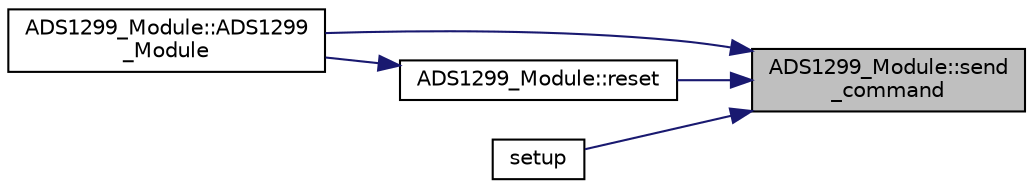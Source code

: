 digraph "ADS1299_Module::send_command"
{
 // LATEX_PDF_SIZE
  edge [fontname="Helvetica",fontsize="10",labelfontname="Helvetica",labelfontsize="10"];
  node [fontname="Helvetica",fontsize="10",shape=record];
  rankdir="RL";
  Node1 [label="ADS1299_Module::send\l_command",height=0.2,width=0.4,color="black", fillcolor="grey75", style="filled", fontcolor="black",tooltip="Sends a single byte command to the ADS1299."];
  Node1 -> Node2 [dir="back",color="midnightblue",fontsize="10",style="solid",fontname="Helvetica"];
  Node2 [label="ADS1299_Module::ADS1299\l_Module",height=0.2,width=0.4,color="black", fillcolor="white", style="filled",URL="$class_a_d_s1299___module.html#aac31dc4f070157739a2c76269cff5fc9",tooltip="Creates an ADS1299_Module and opens the SPI interface over which to communicate."];
  Node1 -> Node3 [dir="back",color="midnightblue",fontsize="10",style="solid",fontname="Helvetica"];
  Node3 [label="ADS1299_Module::reset",height=0.2,width=0.4,color="black", fillcolor="white", style="filled",URL="$class_a_d_s1299___module.html#a92e7bac8a242735fc97fbab6e1563409",tooltip="Resets the device and waits the required time."];
  Node3 -> Node2 [dir="back",color="midnightblue",fontsize="10",style="solid",fontname="Helvetica"];
  Node1 -> Node4 [dir="back",color="midnightblue",fontsize="10",style="solid",fontname="Helvetica"];
  Node4 [label="setup",height=0.2,width=0.4,color="black", fillcolor="white", style="filled",URL="$_sparker___d_a_q_8ino.html#a4fc01d736fe50cf5b977f755b675f11d",tooltip="Sets up the ADS1299 and required interfaces."];
}
